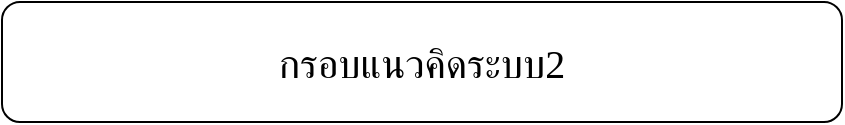 <mxfile version="24.2.5" type="github">
  <diagram name="Page-1" id="8378b5f6-a2b2-b727-a746-972ab9d02e00">
    <mxGraphModel dx="1546" dy="755" grid="1" gridSize="10" guides="1" tooltips="1" connect="0" arrows="1" fold="1" page="1" pageScale="1.5" pageWidth="1169" pageHeight="827" background="none" math="0" shadow="0">
      <root>
        <mxCell id="0" />
        <mxCell id="1" parent="0" />
        <mxCell id="I4Y5r_BxwqSN-lRW5UTG-278" value="กรอบแนวคิดระบบ2" style="rounded=1;whiteSpace=wrap;html=1;fontFamily=K2D;fontSource=https%3A%2F%2Ffonts.googleapis.com%2Fcss%3Ffamily%3DK2D;fontSize=20;" parent="1" vertex="1">
          <mxGeometry x="390" y="60" width="420" height="60" as="geometry" />
        </mxCell>
      </root>
    </mxGraphModel>
  </diagram>
</mxfile>
